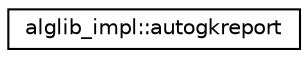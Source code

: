 digraph "Graphical Class Hierarchy"
{
  edge [fontname="Helvetica",fontsize="10",labelfontname="Helvetica",labelfontsize="10"];
  node [fontname="Helvetica",fontsize="10",shape=record];
  rankdir="LR";
  Node0 [label="alglib_impl::autogkreport",height=0.2,width=0.4,color="black", fillcolor="white", style="filled",URL="$structalglib__impl_1_1autogkreport.html"];
}
